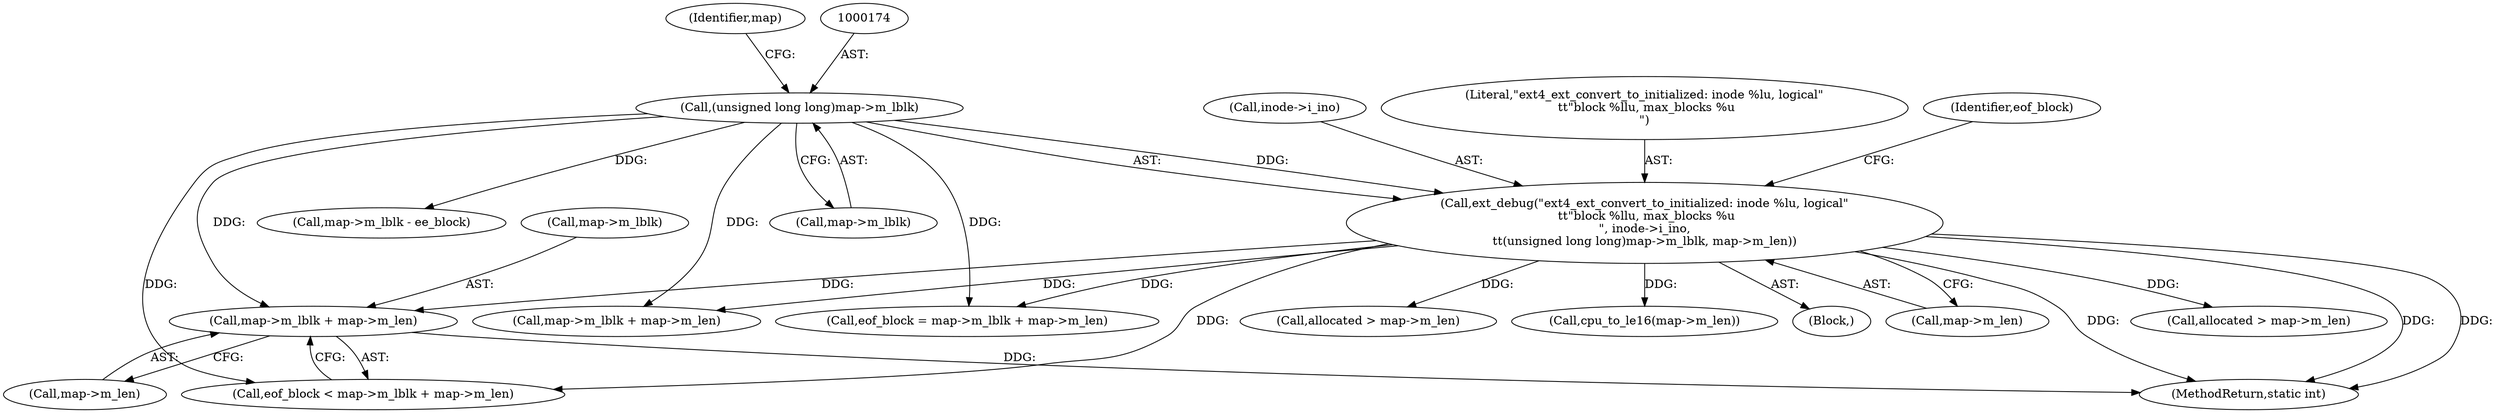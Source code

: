 digraph "0_linux_667eff35a1f56fa74ce98a0c7c29a40adc1ba4e3@pointer" {
"1000203" [label="(Call,map->m_lblk + map->m_len)"];
"1000173" [label="(Call,(unsigned long long)map->m_lblk)"];
"1000168" [label="(Call,ext_debug(\"ext4_ext_convert_to_initialized: inode %lu, logical\"\n \t\t\"block %llu, max_blocks %u\n\", inode->i_ino,\n\t\t(unsigned long long)map->m_lblk, map->m_len))"];
"1000170" [label="(Call,inode->i_ino)"];
"1000136" [label="(Block,)"];
"1000212" [label="(Call,map->m_lblk + map->m_len)"];
"1000178" [label="(Call,map->m_len)"];
"1000207" [label="(Call,map->m_len)"];
"1000380" [label="(Call,allocated > map->m_len)"];
"1000169" [label="(Literal,\"ext4_ext_convert_to_initialized: inode %lu, logical\"\n \t\t\"block %llu, max_blocks %u\n\")"];
"1000251" [label="(Call,map->m_lblk - ee_block)"];
"1000204" [label="(Call,map->m_lblk)"];
"1000203" [label="(Call,map->m_lblk + map->m_len)"];
"1000210" [label="(Call,eof_block = map->m_lblk + map->m_len)"];
"1001006" [label="(MethodReturn,static int)"];
"1000173" [label="(Call,(unsigned long long)map->m_lblk)"];
"1000182" [label="(Identifier,eof_block)"];
"1000394" [label="(Call,allocated > map->m_len)"];
"1000201" [label="(Call,eof_block < map->m_lblk + map->m_len)"];
"1000179" [label="(Identifier,map)"];
"1000175" [label="(Call,map->m_lblk)"];
"1000389" [label="(Call,cpu_to_le16(map->m_len))"];
"1000168" [label="(Call,ext_debug(\"ext4_ext_convert_to_initialized: inode %lu, logical\"\n \t\t\"block %llu, max_blocks %u\n\", inode->i_ino,\n\t\t(unsigned long long)map->m_lblk, map->m_len))"];
"1000203" -> "1000201"  [label="AST: "];
"1000203" -> "1000207"  [label="CFG: "];
"1000204" -> "1000203"  [label="AST: "];
"1000207" -> "1000203"  [label="AST: "];
"1000201" -> "1000203"  [label="CFG: "];
"1000203" -> "1001006"  [label="DDG: "];
"1000173" -> "1000203"  [label="DDG: "];
"1000168" -> "1000203"  [label="DDG: "];
"1000173" -> "1000168"  [label="AST: "];
"1000173" -> "1000175"  [label="CFG: "];
"1000174" -> "1000173"  [label="AST: "];
"1000175" -> "1000173"  [label="AST: "];
"1000179" -> "1000173"  [label="CFG: "];
"1000173" -> "1000168"  [label="DDG: "];
"1000173" -> "1000201"  [label="DDG: "];
"1000173" -> "1000210"  [label="DDG: "];
"1000173" -> "1000212"  [label="DDG: "];
"1000173" -> "1000251"  [label="DDG: "];
"1000168" -> "1000136"  [label="AST: "];
"1000168" -> "1000178"  [label="CFG: "];
"1000169" -> "1000168"  [label="AST: "];
"1000170" -> "1000168"  [label="AST: "];
"1000178" -> "1000168"  [label="AST: "];
"1000182" -> "1000168"  [label="CFG: "];
"1000168" -> "1001006"  [label="DDG: "];
"1000168" -> "1001006"  [label="DDG: "];
"1000168" -> "1001006"  [label="DDG: "];
"1000168" -> "1000201"  [label="DDG: "];
"1000168" -> "1000210"  [label="DDG: "];
"1000168" -> "1000212"  [label="DDG: "];
"1000168" -> "1000380"  [label="DDG: "];
"1000168" -> "1000389"  [label="DDG: "];
"1000168" -> "1000394"  [label="DDG: "];
}

